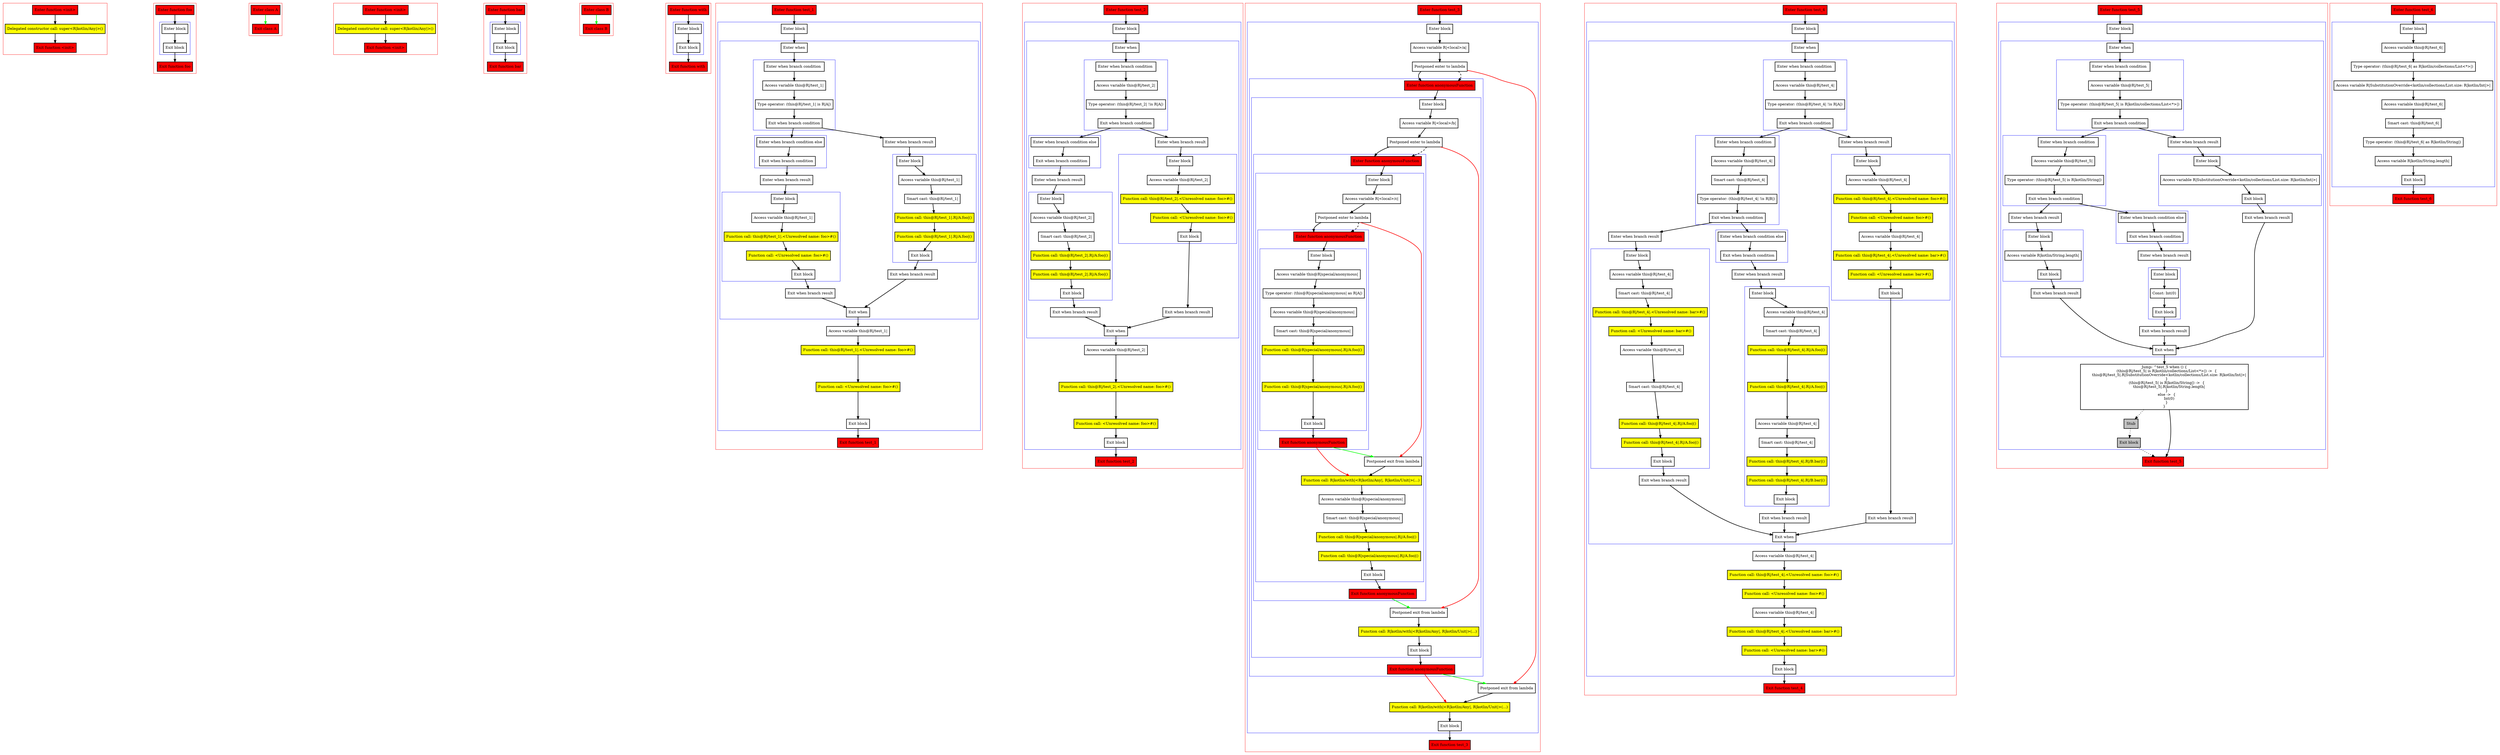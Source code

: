 digraph implicitReceivers_kt {
    graph [nodesep=3]
    node [shape=box penwidth=2]
    edge [penwidth=2]

    subgraph cluster_0 {
        color=red
        0 [label="Enter function <init>" style="filled" fillcolor=red];
        1 [label="Delegated constructor call: super<R|kotlin/Any|>()" style="filled" fillcolor=yellow];
        2 [label="Exit function <init>" style="filled" fillcolor=red];
    }
    0 -> {1};
    1 -> {2};

    subgraph cluster_1 {
        color=red
        3 [label="Enter function foo" style="filled" fillcolor=red];
        subgraph cluster_2 {
            color=blue
            4 [label="Enter block"];
            5 [label="Exit block"];
        }
        6 [label="Exit function foo" style="filled" fillcolor=red];
    }
    3 -> {4};
    4 -> {5};
    5 -> {6};

    subgraph cluster_3 {
        color=red
        7 [label="Enter class A" style="filled" fillcolor=red];
        8 [label="Exit class A" style="filled" fillcolor=red];
    }
    7 -> {8} [color=green];

    subgraph cluster_4 {
        color=red
        9 [label="Enter function <init>" style="filled" fillcolor=red];
        10 [label="Delegated constructor call: super<R|kotlin/Any|>()" style="filled" fillcolor=yellow];
        11 [label="Exit function <init>" style="filled" fillcolor=red];
    }
    9 -> {10};
    10 -> {11};

    subgraph cluster_5 {
        color=red
        12 [label="Enter function bar" style="filled" fillcolor=red];
        subgraph cluster_6 {
            color=blue
            13 [label="Enter block"];
            14 [label="Exit block"];
        }
        15 [label="Exit function bar" style="filled" fillcolor=red];
    }
    12 -> {13};
    13 -> {14};
    14 -> {15};

    subgraph cluster_7 {
        color=red
        16 [label="Enter class B" style="filled" fillcolor=red];
        17 [label="Exit class B" style="filled" fillcolor=red];
    }
    16 -> {17} [color=green];

    subgraph cluster_8 {
        color=red
        18 [label="Enter function with" style="filled" fillcolor=red];
        subgraph cluster_9 {
            color=blue
            19 [label="Enter block"];
            20 [label="Exit block"];
        }
        21 [label="Exit function with" style="filled" fillcolor=red];
    }
    18 -> {19};
    19 -> {20};
    20 -> {21};

    subgraph cluster_10 {
        color=red
        22 [label="Enter function test_1" style="filled" fillcolor=red];
        subgraph cluster_11 {
            color=blue
            23 [label="Enter block"];
            subgraph cluster_12 {
                color=blue
                24 [label="Enter when"];
                subgraph cluster_13 {
                    color=blue
                    25 [label="Enter when branch condition "];
                    26 [label="Access variable this@R|/test_1|"];
                    27 [label="Type operator: (this@R|/test_1| is R|A|)"];
                    28 [label="Exit when branch condition"];
                }
                subgraph cluster_14 {
                    color=blue
                    29 [label="Enter when branch condition else"];
                    30 [label="Exit when branch condition"];
                }
                31 [label="Enter when branch result"];
                subgraph cluster_15 {
                    color=blue
                    32 [label="Enter block"];
                    33 [label="Access variable this@R|/test_1|"];
                    34 [label="Function call: this@R|/test_1|.<Unresolved name: foo>#()" style="filled" fillcolor=yellow];
                    35 [label="Function call: <Unresolved name: foo>#()" style="filled" fillcolor=yellow];
                    36 [label="Exit block"];
                }
                37 [label="Exit when branch result"];
                38 [label="Enter when branch result"];
                subgraph cluster_16 {
                    color=blue
                    39 [label="Enter block"];
                    40 [label="Access variable this@R|/test_1|"];
                    41 [label="Smart cast: this@R|/test_1|"];
                    42 [label="Function call: this@R|/test_1|.R|/A.foo|()" style="filled" fillcolor=yellow];
                    43 [label="Function call: this@R|/test_1|.R|/A.foo|()" style="filled" fillcolor=yellow];
                    44 [label="Exit block"];
                }
                45 [label="Exit when branch result"];
                46 [label="Exit when"];
            }
            47 [label="Access variable this@R|/test_1|"];
            48 [label="Function call: this@R|/test_1|.<Unresolved name: foo>#()" style="filled" fillcolor=yellow];
            49 [label="Function call: <Unresolved name: foo>#()" style="filled" fillcolor=yellow];
            50 [label="Exit block"];
        }
        51 [label="Exit function test_1" style="filled" fillcolor=red];
    }
    22 -> {23};
    23 -> {24};
    24 -> {25};
    25 -> {26};
    26 -> {27};
    27 -> {28};
    28 -> {38 29};
    29 -> {30};
    30 -> {31};
    31 -> {32};
    32 -> {33};
    33 -> {34};
    34 -> {35};
    35 -> {36};
    36 -> {37};
    37 -> {46};
    38 -> {39};
    39 -> {40};
    40 -> {41};
    41 -> {42};
    42 -> {43};
    43 -> {44};
    44 -> {45};
    45 -> {46};
    46 -> {47};
    47 -> {48};
    48 -> {49};
    49 -> {50};
    50 -> {51};

    subgraph cluster_17 {
        color=red
        52 [label="Enter function test_2" style="filled" fillcolor=red];
        subgraph cluster_18 {
            color=blue
            53 [label="Enter block"];
            subgraph cluster_19 {
                color=blue
                54 [label="Enter when"];
                subgraph cluster_20 {
                    color=blue
                    55 [label="Enter when branch condition "];
                    56 [label="Access variable this@R|/test_2|"];
                    57 [label="Type operator: (this@R|/test_2| !is R|A|)"];
                    58 [label="Exit when branch condition"];
                }
                subgraph cluster_21 {
                    color=blue
                    59 [label="Enter when branch condition else"];
                    60 [label="Exit when branch condition"];
                }
                61 [label="Enter when branch result"];
                subgraph cluster_22 {
                    color=blue
                    62 [label="Enter block"];
                    63 [label="Access variable this@R|/test_2|"];
                    64 [label="Smart cast: this@R|/test_2|"];
                    65 [label="Function call: this@R|/test_2|.R|/A.foo|()" style="filled" fillcolor=yellow];
                    66 [label="Function call: this@R|/test_2|.R|/A.foo|()" style="filled" fillcolor=yellow];
                    67 [label="Exit block"];
                }
                68 [label="Exit when branch result"];
                69 [label="Enter when branch result"];
                subgraph cluster_23 {
                    color=blue
                    70 [label="Enter block"];
                    71 [label="Access variable this@R|/test_2|"];
                    72 [label="Function call: this@R|/test_2|.<Unresolved name: foo>#()" style="filled" fillcolor=yellow];
                    73 [label="Function call: <Unresolved name: foo>#()" style="filled" fillcolor=yellow];
                    74 [label="Exit block"];
                }
                75 [label="Exit when branch result"];
                76 [label="Exit when"];
            }
            77 [label="Access variable this@R|/test_2|"];
            78 [label="Function call: this@R|/test_2|.<Unresolved name: foo>#()" style="filled" fillcolor=yellow];
            79 [label="Function call: <Unresolved name: foo>#()" style="filled" fillcolor=yellow];
            80 [label="Exit block"];
        }
        81 [label="Exit function test_2" style="filled" fillcolor=red];
    }
    52 -> {53};
    53 -> {54};
    54 -> {55};
    55 -> {56};
    56 -> {57};
    57 -> {58};
    58 -> {69 59};
    59 -> {60};
    60 -> {61};
    61 -> {62};
    62 -> {63};
    63 -> {64};
    64 -> {65};
    65 -> {66};
    66 -> {67};
    67 -> {68};
    68 -> {76};
    69 -> {70};
    70 -> {71};
    71 -> {72};
    72 -> {73};
    73 -> {74};
    74 -> {75};
    75 -> {76};
    76 -> {77};
    77 -> {78};
    78 -> {79};
    79 -> {80};
    80 -> {81};

    subgraph cluster_24 {
        color=red
        82 [label="Enter function test_3" style="filled" fillcolor=red];
        subgraph cluster_25 {
            color=blue
            83 [label="Enter block"];
            84 [label="Access variable R|<local>/a|"];
            85 [label="Postponed enter to lambda"];
            subgraph cluster_26 {
                color=blue
                90 [label="Enter function anonymousFunction" style="filled" fillcolor=red];
                subgraph cluster_27 {
                    color=blue
                    91 [label="Enter block"];
                    92 [label="Access variable R|<local>/b|"];
                    93 [label="Postponed enter to lambda"];
                    subgraph cluster_28 {
                        color=blue
                        98 [label="Enter function anonymousFunction" style="filled" fillcolor=red];
                        subgraph cluster_29 {
                            color=blue
                            99 [label="Enter block"];
                            100 [label="Access variable R|<local>/c|"];
                            101 [label="Postponed enter to lambda"];
                            subgraph cluster_30 {
                                color=blue
                                110 [label="Enter function anonymousFunction" style="filled" fillcolor=red];
                                subgraph cluster_31 {
                                    color=blue
                                    111 [label="Enter block"];
                                    112 [label="Access variable this@R|special/anonymous|"];
                                    113 [label="Type operator: (this@R|special/anonymous| as R|A|)"];
                                    114 [label="Access variable this@R|special/anonymous|"];
                                    115 [label="Smart cast: this@R|special/anonymous|"];
                                    116 [label="Function call: this@R|special/anonymous|.R|/A.foo|()" style="filled" fillcolor=yellow];
                                    117 [label="Function call: this@R|special/anonymous|.R|/A.foo|()" style="filled" fillcolor=yellow];
                                    118 [label="Exit block"];
                                }
                                119 [label="Exit function anonymousFunction" style="filled" fillcolor=red];
                            }
                            102 [label="Postponed exit from lambda"];
                            103 [label="Function call: R|kotlin/with|<R|kotlin/Any|, R|kotlin/Unit|>(...)" style="filled" fillcolor=yellow];
                            104 [label="Access variable this@R|special/anonymous|"];
                            105 [label="Smart cast: this@R|special/anonymous|"];
                            106 [label="Function call: this@R|special/anonymous|.R|/A.foo|()" style="filled" fillcolor=yellow];
                            107 [label="Function call: this@R|special/anonymous|.R|/A.foo|()" style="filled" fillcolor=yellow];
                            108 [label="Exit block"];
                        }
                        109 [label="Exit function anonymousFunction" style="filled" fillcolor=red];
                    }
                    94 [label="Postponed exit from lambda"];
                    95 [label="Function call: R|kotlin/with|<R|kotlin/Any|, R|kotlin/Unit|>(...)" style="filled" fillcolor=yellow];
                    96 [label="Exit block"];
                }
                97 [label="Exit function anonymousFunction" style="filled" fillcolor=red];
            }
            86 [label="Postponed exit from lambda"];
            87 [label="Function call: R|kotlin/with|<R|kotlin/Any|, R|kotlin/Unit|>(...)" style="filled" fillcolor=yellow];
            88 [label="Exit block"];
        }
        89 [label="Exit function test_3" style="filled" fillcolor=red];
    }
    82 -> {83};
    83 -> {84};
    84 -> {85};
    85 -> {90};
    85 -> {86} [color=red];
    85 -> {90} [style=dashed];
    86 -> {87};
    87 -> {88};
    88 -> {89};
    90 -> {91};
    91 -> {92};
    92 -> {93};
    93 -> {98};
    93 -> {94} [color=red];
    93 -> {98} [style=dashed];
    94 -> {95};
    95 -> {96};
    96 -> {97};
    97 -> {87} [color=red];
    97 -> {86} [color=green];
    98 -> {99};
    99 -> {100};
    100 -> {101};
    101 -> {110};
    101 -> {102} [color=red];
    101 -> {110} [style=dashed];
    102 -> {103};
    103 -> {104};
    104 -> {105};
    105 -> {106};
    106 -> {107};
    107 -> {108};
    108 -> {109};
    109 -> {94} [color=green];
    110 -> {111};
    111 -> {112};
    112 -> {113};
    113 -> {114};
    114 -> {115};
    115 -> {116};
    116 -> {117};
    117 -> {118};
    118 -> {119};
    119 -> {103} [color=red];
    119 -> {102} [color=green];

    subgraph cluster_32 {
        color=red
        120 [label="Enter function test_4" style="filled" fillcolor=red];
        subgraph cluster_33 {
            color=blue
            121 [label="Enter block"];
            subgraph cluster_34 {
                color=blue
                122 [label="Enter when"];
                subgraph cluster_35 {
                    color=blue
                    123 [label="Enter when branch condition "];
                    124 [label="Access variable this@R|/test_4|"];
                    125 [label="Type operator: (this@R|/test_4| !is R|A|)"];
                    126 [label="Exit when branch condition"];
                }
                subgraph cluster_36 {
                    color=blue
                    127 [label="Enter when branch condition "];
                    128 [label="Access variable this@R|/test_4|"];
                    129 [label="Smart cast: this@R|/test_4|"];
                    130 [label="Type operator: (this@R|/test_4| !is R|B|)"];
                    131 [label="Exit when branch condition"];
                }
                subgraph cluster_37 {
                    color=blue
                    132 [label="Enter when branch condition else"];
                    133 [label="Exit when branch condition"];
                }
                134 [label="Enter when branch result"];
                subgraph cluster_38 {
                    color=blue
                    135 [label="Enter block"];
                    136 [label="Access variable this@R|/test_4|"];
                    137 [label="Smart cast: this@R|/test_4|"];
                    138 [label="Function call: this@R|/test_4|.R|/A.foo|()" style="filled" fillcolor=yellow];
                    139 [label="Function call: this@R|/test_4|.R|/A.foo|()" style="filled" fillcolor=yellow];
                    140 [label="Access variable this@R|/test_4|"];
                    141 [label="Smart cast: this@R|/test_4|"];
                    142 [label="Function call: this@R|/test_4|.R|/B.bar|()" style="filled" fillcolor=yellow];
                    143 [label="Function call: this@R|/test_4|.R|/B.bar|()" style="filled" fillcolor=yellow];
                    144 [label="Exit block"];
                }
                145 [label="Exit when branch result"];
                146 [label="Enter when branch result"];
                subgraph cluster_39 {
                    color=blue
                    147 [label="Enter block"];
                    148 [label="Access variable this@R|/test_4|"];
                    149 [label="Smart cast: this@R|/test_4|"];
                    150 [label="Function call: this@R|/test_4|.<Unresolved name: bar>#()" style="filled" fillcolor=yellow];
                    151 [label="Function call: <Unresolved name: bar>#()" style="filled" fillcolor=yellow];
                    152 [label="Access variable this@R|/test_4|"];
                    153 [label="Smart cast: this@R|/test_4|"];
                    154 [label="Function call: this@R|/test_4|.R|/A.foo|()" style="filled" fillcolor=yellow];
                    155 [label="Function call: this@R|/test_4|.R|/A.foo|()" style="filled" fillcolor=yellow];
                    156 [label="Exit block"];
                }
                157 [label="Exit when branch result"];
                158 [label="Enter when branch result"];
                subgraph cluster_40 {
                    color=blue
                    159 [label="Enter block"];
                    160 [label="Access variable this@R|/test_4|"];
                    161 [label="Function call: this@R|/test_4|.<Unresolved name: foo>#()" style="filled" fillcolor=yellow];
                    162 [label="Function call: <Unresolved name: foo>#()" style="filled" fillcolor=yellow];
                    163 [label="Access variable this@R|/test_4|"];
                    164 [label="Function call: this@R|/test_4|.<Unresolved name: bar>#()" style="filled" fillcolor=yellow];
                    165 [label="Function call: <Unresolved name: bar>#()" style="filled" fillcolor=yellow];
                    166 [label="Exit block"];
                }
                167 [label="Exit when branch result"];
                168 [label="Exit when"];
            }
            169 [label="Access variable this@R|/test_4|"];
            170 [label="Function call: this@R|/test_4|.<Unresolved name: foo>#()" style="filled" fillcolor=yellow];
            171 [label="Function call: <Unresolved name: foo>#()" style="filled" fillcolor=yellow];
            172 [label="Access variable this@R|/test_4|"];
            173 [label="Function call: this@R|/test_4|.<Unresolved name: bar>#()" style="filled" fillcolor=yellow];
            174 [label="Function call: <Unresolved name: bar>#()" style="filled" fillcolor=yellow];
            175 [label="Exit block"];
        }
        176 [label="Exit function test_4" style="filled" fillcolor=red];
    }
    120 -> {121};
    121 -> {122};
    122 -> {123};
    123 -> {124};
    124 -> {125};
    125 -> {126};
    126 -> {158 127};
    127 -> {128};
    128 -> {129};
    129 -> {130};
    130 -> {131};
    131 -> {146 132};
    132 -> {133};
    133 -> {134};
    134 -> {135};
    135 -> {136};
    136 -> {137};
    137 -> {138};
    138 -> {139};
    139 -> {140};
    140 -> {141};
    141 -> {142};
    142 -> {143};
    143 -> {144};
    144 -> {145};
    145 -> {168};
    146 -> {147};
    147 -> {148};
    148 -> {149};
    149 -> {150};
    150 -> {151};
    151 -> {152};
    152 -> {153};
    153 -> {154};
    154 -> {155};
    155 -> {156};
    156 -> {157};
    157 -> {168};
    158 -> {159};
    159 -> {160};
    160 -> {161};
    161 -> {162};
    162 -> {163};
    163 -> {164};
    164 -> {165};
    165 -> {166};
    166 -> {167};
    167 -> {168};
    168 -> {169};
    169 -> {170};
    170 -> {171};
    171 -> {172};
    172 -> {173};
    173 -> {174};
    174 -> {175};
    175 -> {176};

    subgraph cluster_41 {
        color=red
        177 [label="Enter function test_5" style="filled" fillcolor=red];
        subgraph cluster_42 {
            color=blue
            178 [label="Enter block"];
            subgraph cluster_43 {
                color=blue
                179 [label="Enter when"];
                subgraph cluster_44 {
                    color=blue
                    180 [label="Enter when branch condition "];
                    181 [label="Access variable this@R|/test_5|"];
                    182 [label="Type operator: (this@R|/test_5| is R|kotlin/collections/List<*>|)"];
                    183 [label="Exit when branch condition"];
                }
                subgraph cluster_45 {
                    color=blue
                    184 [label="Enter when branch condition "];
                    185 [label="Access variable this@R|/test_5|"];
                    186 [label="Type operator: (this@R|/test_5| is R|kotlin/String|)"];
                    187 [label="Exit when branch condition"];
                }
                subgraph cluster_46 {
                    color=blue
                    188 [label="Enter when branch condition else"];
                    189 [label="Exit when branch condition"];
                }
                190 [label="Enter when branch result"];
                subgraph cluster_47 {
                    color=blue
                    191 [label="Enter block"];
                    192 [label="Const: Int(0)"];
                    193 [label="Exit block"];
                }
                194 [label="Exit when branch result"];
                195 [label="Enter when branch result"];
                subgraph cluster_48 {
                    color=blue
                    196 [label="Enter block"];
                    197 [label="Access variable R|kotlin/String.length|"];
                    198 [label="Exit block"];
                }
                199 [label="Exit when branch result"];
                200 [label="Enter when branch result"];
                subgraph cluster_49 {
                    color=blue
                    201 [label="Enter block"];
                    202 [label="Access variable R|SubstitutionOverride<kotlin/collections/List.size: R|kotlin/Int|>|"];
                    203 [label="Exit block"];
                }
                204 [label="Exit when branch result"];
                205 [label="Exit when"];
            }
            206 [label="Jump: ^test_5 when () {
    (this@R|/test_5| is R|kotlin/collections/List<*>|) ->  {
        this@R|/test_5|.R|SubstitutionOverride<kotlin/collections/List.size: R|kotlin/Int|>|
    }
    (this@R|/test_5| is R|kotlin/String|) ->  {
        this@R|/test_5|.R|kotlin/String.length|
    }
    else ->  {
        Int(0)
    }
}
"];
            207 [label="Stub" style="filled" fillcolor=gray];
            208 [label="Exit block" style="filled" fillcolor=gray];
        }
        209 [label="Exit function test_5" style="filled" fillcolor=red];
    }
    177 -> {178};
    178 -> {179};
    179 -> {180};
    180 -> {181};
    181 -> {182};
    182 -> {183};
    183 -> {200 184};
    184 -> {185};
    185 -> {186};
    186 -> {187};
    187 -> {195 188};
    188 -> {189};
    189 -> {190};
    190 -> {191};
    191 -> {192};
    192 -> {193};
    193 -> {194};
    194 -> {205};
    195 -> {196};
    196 -> {197};
    197 -> {198};
    198 -> {199};
    199 -> {205};
    200 -> {201};
    201 -> {202};
    202 -> {203};
    203 -> {204};
    204 -> {205};
    205 -> {206};
    206 -> {209};
    206 -> {207} [style=dotted];
    207 -> {208} [style=dotted];
    208 -> {209} [style=dotted];

    subgraph cluster_50 {
        color=red
        210 [label="Enter function test_6" style="filled" fillcolor=red];
        subgraph cluster_51 {
            color=blue
            211 [label="Enter block"];
            212 [label="Access variable this@R|/test_6|"];
            213 [label="Type operator: (this@R|/test_6| as R|kotlin/collections/List<*>|)"];
            214 [label="Access variable R|SubstitutionOverride<kotlin/collections/List.size: R|kotlin/Int|>|"];
            215 [label="Access variable this@R|/test_6|"];
            216 [label="Smart cast: this@R|/test_6|"];
            217 [label="Type operator: (this@R|/test_6| as R|kotlin/String|)"];
            218 [label="Access variable R|kotlin/String.length|"];
            219 [label="Exit block"];
        }
        220 [label="Exit function test_6" style="filled" fillcolor=red];
    }
    210 -> {211};
    211 -> {212};
    212 -> {213};
    213 -> {214};
    214 -> {215};
    215 -> {216};
    216 -> {217};
    217 -> {218};
    218 -> {219};
    219 -> {220};

}
